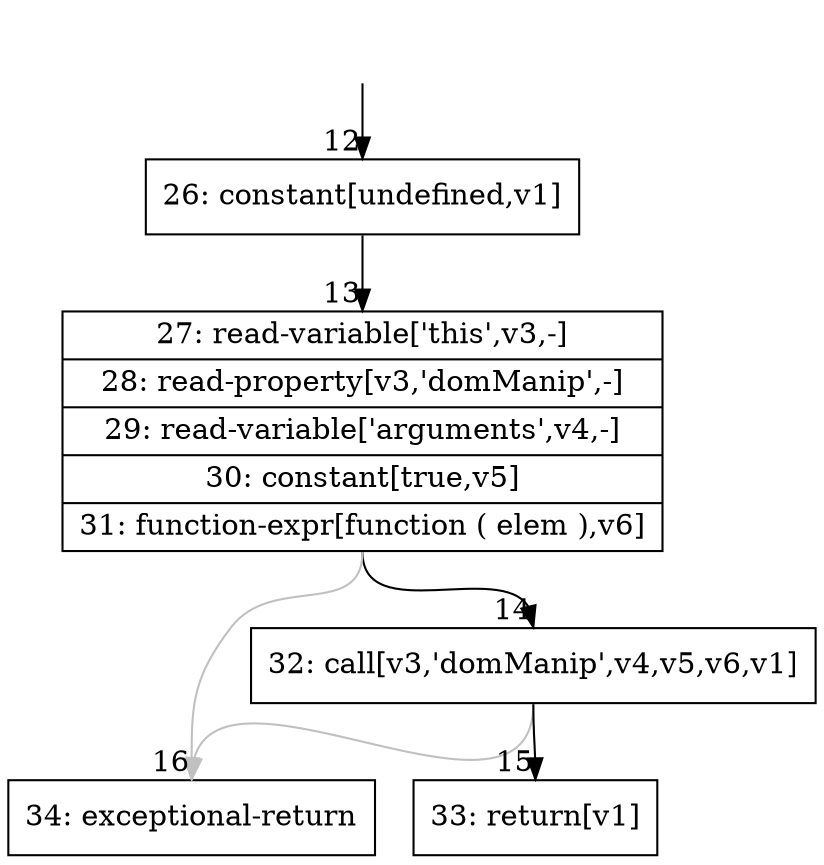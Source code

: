 digraph {
rankdir="TD"
BB_entry1[shape=none,label=""];
BB_entry1 -> BB12 [tailport=s, headport=n, headlabel="    12"]
BB12 [shape=record label="{26: constant[undefined,v1]}" ] 
BB12 -> BB13 [tailport=s, headport=n, headlabel="      13"]
BB13 [shape=record label="{27: read-variable['this',v3,-]|28: read-property[v3,'domManip',-]|29: read-variable['arguments',v4,-]|30: constant[true,v5]|31: function-expr[function ( elem ),v6]}" ] 
BB13 -> BB14 [tailport=s, headport=n, headlabel="      14"]
BB13 -> BB16 [tailport=s, headport=n, color=gray, headlabel="      16"]
BB14 [shape=record label="{32: call[v3,'domManip',v4,v5,v6,v1]}" ] 
BB14 -> BB15 [tailport=s, headport=n, headlabel="      15"]
BB14 -> BB16 [tailport=s, headport=n, color=gray]
BB15 [shape=record label="{33: return[v1]}" ] 
BB16 [shape=record label="{34: exceptional-return}" ] 
}
